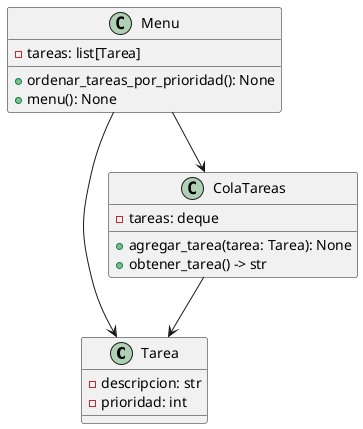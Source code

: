 @startuml
class Tarea {
  -descripcion: str
  -prioridad: int
}

class Menu {
  -tareas: list[Tarea]

  +ordenar_tareas_por_prioridad(): None
  +menu(): None
}

class ColaTareas {
  -tareas: deque

  +agregar_tarea(tarea: Tarea): None
  +obtener_tarea() -> str
}

Menu --> Tarea
Menu --> ColaTareas
ColaTareas --> Tarea
@enduml
